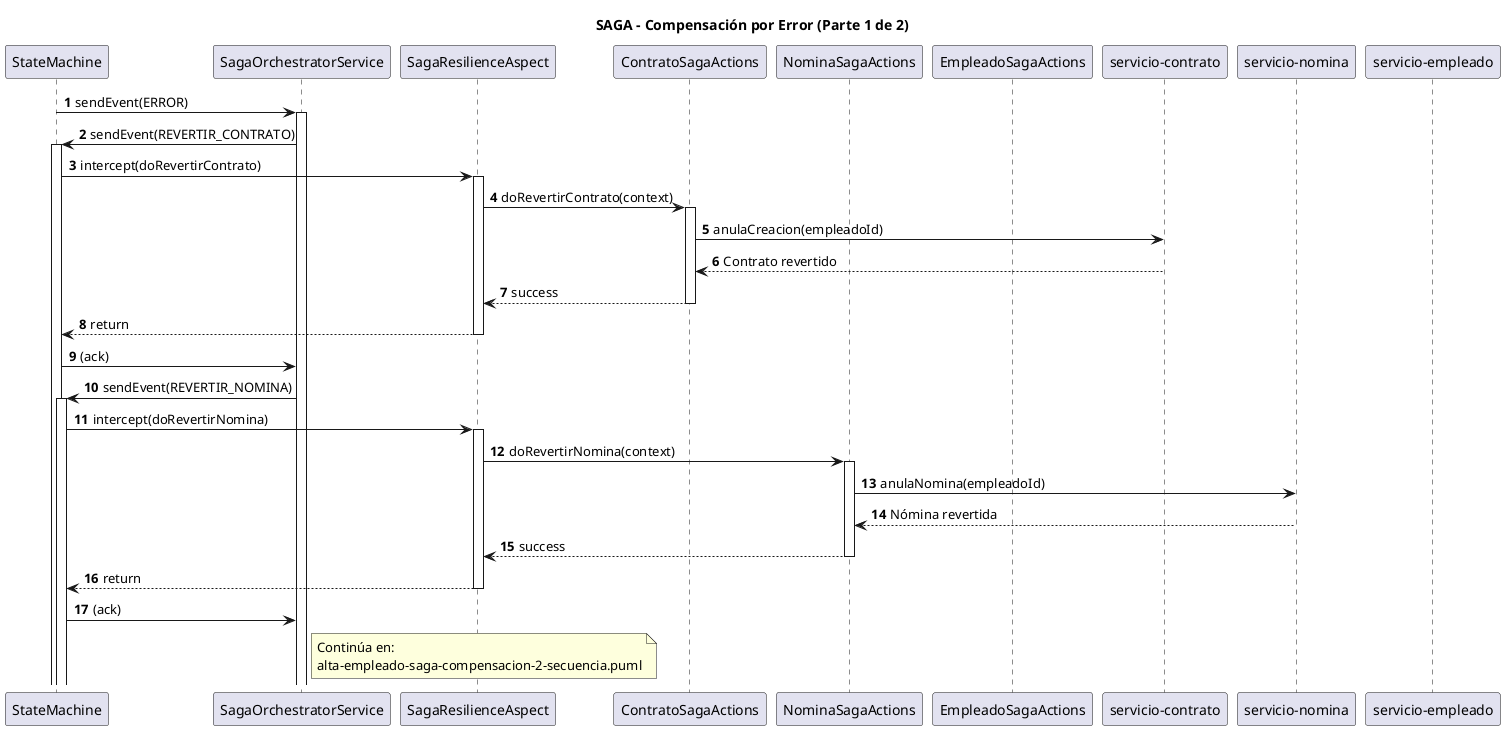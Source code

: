 @startuml
title SAGA – Compensación por Error (Parte 1 de 2)
autonumber

participant "StateMachine"             as SM
participant "SagaOrchestratorService"   as Orquestador
participant "SagaResilienceAspect"      as Aspect
participant "ContratoSagaActions"       as ContratoActions
participant "NominaSagaActions"         as NominaActions
participant "EmpleadoSagaActions"       as EmpleadoActions
participant "servicio-contrato"         as ContratoClient
participant "servicio-nomina"           as NominaClient
participant "servicio-empleado"         as EmpleadoClient

SM -> Orquestador : sendEvent(ERROR)
activate Orquestador

'--- Primero, rollback del contrato ---
Orquestador -> SM : sendEvent(REVERTIR_CONTRATO)
activate SM
SM -> Aspect : intercept(doRevertirContrato)
activate Aspect

'--- Aspecto invoca la acción de revertir contrato ---
Aspect -> ContratoActions : doRevertirContrato(context)
activate ContratoActions

'--- ContratoSagaActions llama al microservicio Contrato ---
ContratoActions -> ContratoClient : anulaCreacion(empleadoId)
ContratoClient --> ContratoActions : Contrato revertido

'--- Retorno al aspecto ---
ContratoActions --> Aspect : success
deactivate ContratoActions

'--- Aspect retorna al StateMachine ---
Aspect --> SM : return
deactivate Aspect

SM -> Orquestador : (ack)

'--- Luego, rollback de nómina ---
Orquestador -> SM : sendEvent(REVERTIR_NOMINA)
activate SM
SM -> Aspect : intercept(doRevertirNomina)
activate Aspect

'--- Aspecto invoca la acción de revertir nómina ---
Aspect -> NominaActions : doRevertirNomina(context)
activate NominaActions

'--- NominaSagaActions llama al microservicio Nómina ---
NominaActions -> NominaClient : anulaNomina(empleadoId)
NominaClient --> NominaActions : Nómina revertida

'--- Retorno al aspecto ---
NominaActions --> Aspect : success
deactivate NominaActions

'--- Aspect retorna al StateMachine ---
Aspect --> SM : return
deactivate Aspect

SM -> Orquestador : (ack)

note right of Orquestador
Continúa en:
alta-empleado-saga-compensacion-2-secuencia.puml
end note

@enduml
